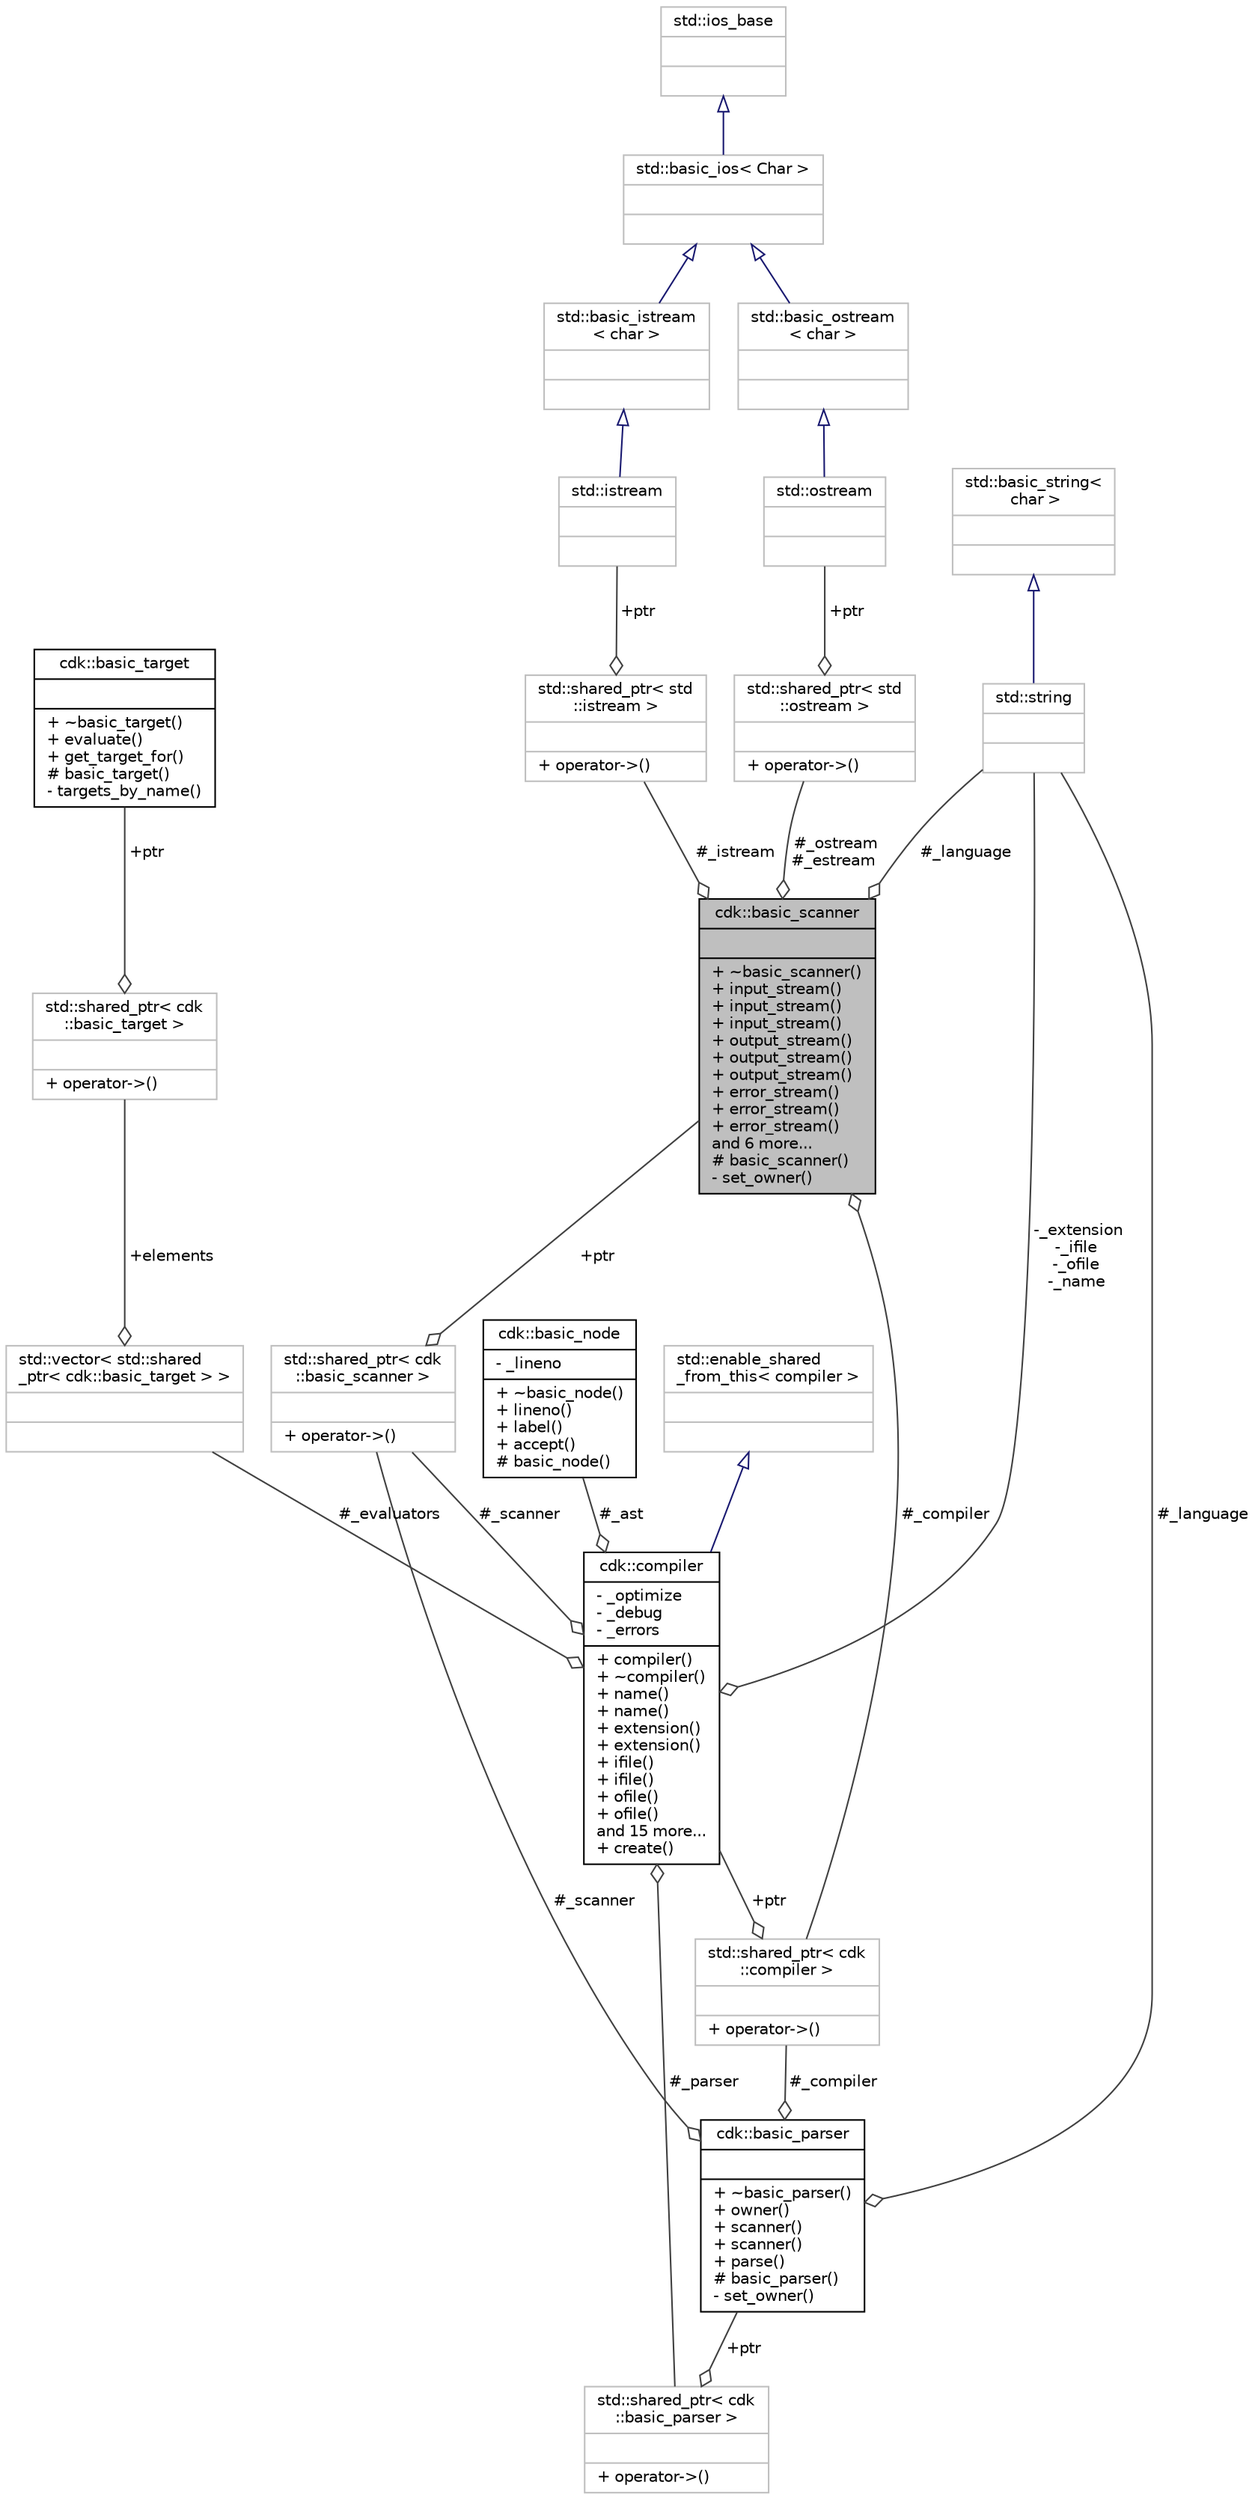 digraph "cdk::basic_scanner"
{
 // INTERACTIVE_SVG=YES
 // LATEX_PDF_SIZE
  edge [fontname="Helvetica",fontsize="10",labelfontname="Helvetica",labelfontsize="10"];
  node [fontname="Helvetica",fontsize="10",shape=record];
  Node1 [label="{cdk::basic_scanner\n||+ ~basic_scanner()\l+ input_stream()\l+ input_stream()\l+ input_stream()\l+ output_stream()\l+ output_stream()\l+ output_stream()\l+ error_stream()\l+ error_stream()\l+ error_stream()\land 6 more...\l# basic_scanner()\l- set_owner()\l}",height=0.2,width=0.4,color="black", fillcolor="grey75", style="filled", fontcolor="black",tooltip=" "];
  Node2 -> Node1 [color="grey25",fontsize="10",style="solid",label=" #_compiler" ,arrowhead="odiamond",fontname="Helvetica"];
  Node2 [label="{std::shared_ptr\< cdk\l::compiler \>\n||+ operator-\>()\l}",height=0.2,width=0.4,color="grey75", fillcolor="white", style="filled",tooltip=" "];
  Node3 -> Node2 [color="grey25",fontsize="10",style="solid",label=" +ptr" ,arrowhead="odiamond",fontname="Helvetica"];
  Node3 [label="{cdk::compiler\n|- _optimize\l- _debug\l- _errors\l|+ compiler()\l+ ~compiler()\l+ name()\l+ name()\l+ extension()\l+ extension()\l+ ifile()\l+ ifile()\l+ ofile()\l+ ofile()\land 15 more...\l+ create()\l}",height=0.2,width=0.4,color="black", fillcolor="white", style="filled",URL="$classcdk_1_1compiler.html",tooltip=" "];
  Node4 -> Node3 [dir="back",color="midnightblue",fontsize="10",style="solid",arrowtail="onormal",fontname="Helvetica"];
  Node4 [label="{std::enable_shared\l_from_this\< compiler \>\n||}",height=0.2,width=0.4,color="grey75", fillcolor="white", style="filled",tooltip=" "];
  Node5 -> Node3 [color="grey25",fontsize="10",style="solid",label=" #_ast" ,arrowhead="odiamond",fontname="Helvetica"];
  Node5 [label="{cdk::basic_node\n|- _lineno\l|+ ~basic_node()\l+ lineno()\l+ label()\l+ accept()\l# basic_node()\l}",height=0.2,width=0.4,color="black", fillcolor="white", style="filled",URL="$classcdk_1_1basic__node.html",tooltip=" "];
  Node6 -> Node3 [color="grey25",fontsize="10",style="solid",label=" #_parser" ,arrowhead="odiamond",fontname="Helvetica"];
  Node6 [label="{std::shared_ptr\< cdk\l::basic_parser \>\n||+ operator-\>()\l}",height=0.2,width=0.4,color="grey75", fillcolor="white", style="filled",tooltip=" "];
  Node7 -> Node6 [color="grey25",fontsize="10",style="solid",label=" +ptr" ,arrowhead="odiamond",fontname="Helvetica"];
  Node7 [label="{cdk::basic_parser\n||+ ~basic_parser()\l+ owner()\l+ scanner()\l+ scanner()\l+ parse()\l# basic_parser()\l- set_owner()\l}",height=0.2,width=0.4,color="black", fillcolor="white", style="filled",URL="$classcdk_1_1basic__parser.html",tooltip=" "];
  Node2 -> Node7 [color="grey25",fontsize="10",style="solid",label=" #_compiler" ,arrowhead="odiamond",fontname="Helvetica"];
  Node8 -> Node7 [color="grey25",fontsize="10",style="solid",label=" #_language" ,arrowhead="odiamond",fontname="Helvetica"];
  Node8 [label="{std::string\n||}",height=0.2,width=0.4,color="grey75", fillcolor="white", style="filled",tooltip="STL class."];
  Node9 -> Node8 [dir="back",color="midnightblue",fontsize="10",style="solid",arrowtail="onormal",fontname="Helvetica"];
  Node9 [label="{std::basic_string\<\l char \>\n||}",height=0.2,width=0.4,color="grey75", fillcolor="white", style="filled",tooltip="STL class."];
  Node10 -> Node7 [color="grey25",fontsize="10",style="solid",label=" #_scanner" ,arrowhead="odiamond",fontname="Helvetica"];
  Node10 [label="{std::shared_ptr\< cdk\l::basic_scanner \>\n||+ operator-\>()\l}",height=0.2,width=0.4,color="grey75", fillcolor="white", style="filled",tooltip=" "];
  Node1 -> Node10 [color="grey25",fontsize="10",style="solid",label=" +ptr" ,arrowhead="odiamond",fontname="Helvetica"];
  Node8 -> Node3 [color="grey25",fontsize="10",style="solid",label=" -_extension\n-_ifile\n-_ofile\n-_name" ,arrowhead="odiamond",fontname="Helvetica"];
  Node10 -> Node3 [color="grey25",fontsize="10",style="solid",label=" #_scanner" ,arrowhead="odiamond",fontname="Helvetica"];
  Node11 -> Node3 [color="grey25",fontsize="10",style="solid",label=" #_evaluators" ,arrowhead="odiamond",fontname="Helvetica"];
  Node11 [label="{std::vector\< std::shared\l_ptr\< cdk::basic_target \> \>\n||}",height=0.2,width=0.4,color="grey75", fillcolor="white", style="filled",tooltip=" "];
  Node12 -> Node11 [color="grey25",fontsize="10",style="solid",label=" +elements" ,arrowhead="odiamond",fontname="Helvetica"];
  Node12 [label="{std::shared_ptr\< cdk\l::basic_target \>\n||+ operator-\>()\l}",height=0.2,width=0.4,color="grey75", fillcolor="white", style="filled",tooltip=" "];
  Node13 -> Node12 [color="grey25",fontsize="10",style="solid",label=" +ptr" ,arrowhead="odiamond",fontname="Helvetica"];
  Node13 [label="{cdk::basic_target\n||+ ~basic_target()\l+ evaluate()\l+ get_target_for()\l# basic_target()\l- targets_by_name()\l}",height=0.2,width=0.4,color="black", fillcolor="white", style="filled",URL="$classcdk_1_1basic__target.html",tooltip=" "];
  Node14 -> Node1 [color="grey25",fontsize="10",style="solid",label=" #_ostream\n#_estream" ,arrowhead="odiamond",fontname="Helvetica"];
  Node14 [label="{std::shared_ptr\< std\l::ostream \>\n||+ operator-\>()\l}",height=0.2,width=0.4,color="grey75", fillcolor="white", style="filled",tooltip=" "];
  Node15 -> Node14 [color="grey25",fontsize="10",style="solid",label=" +ptr" ,arrowhead="odiamond",fontname="Helvetica"];
  Node15 [label="{std::ostream\n||}",height=0.2,width=0.4,color="grey75", fillcolor="white", style="filled",tooltip="STL class."];
  Node16 -> Node15 [dir="back",color="midnightblue",fontsize="10",style="solid",arrowtail="onormal",fontname="Helvetica"];
  Node16 [label="{std::basic_ostream\l\< char \>\n||}",height=0.2,width=0.4,color="grey75", fillcolor="white", style="filled",tooltip="STL class."];
  Node17 -> Node16 [dir="back",color="midnightblue",fontsize="10",style="solid",arrowtail="onormal",fontname="Helvetica"];
  Node17 [label="{std::basic_ios\< Char \>\n||}",height=0.2,width=0.4,color="grey75", fillcolor="white", style="filled",tooltip="STL class."];
  Node18 -> Node17 [dir="back",color="midnightblue",fontsize="10",style="solid",arrowtail="onormal",fontname="Helvetica"];
  Node18 [label="{std::ios_base\n||}",height=0.2,width=0.4,color="grey75", fillcolor="white", style="filled",tooltip="STL class."];
  Node8 -> Node1 [color="grey25",fontsize="10",style="solid",label=" #_language" ,arrowhead="odiamond",fontname="Helvetica"];
  Node19 -> Node1 [color="grey25",fontsize="10",style="solid",label=" #_istream" ,arrowhead="odiamond",fontname="Helvetica"];
  Node19 [label="{std::shared_ptr\< std\l::istream \>\n||+ operator-\>()\l}",height=0.2,width=0.4,color="grey75", fillcolor="white", style="filled",tooltip=" "];
  Node20 -> Node19 [color="grey25",fontsize="10",style="solid",label=" +ptr" ,arrowhead="odiamond",fontname="Helvetica"];
  Node20 [label="{std::istream\n||}",height=0.2,width=0.4,color="grey75", fillcolor="white", style="filled",tooltip="STL class."];
  Node21 -> Node20 [dir="back",color="midnightblue",fontsize="10",style="solid",arrowtail="onormal",fontname="Helvetica"];
  Node21 [label="{std::basic_istream\l\< char \>\n||}",height=0.2,width=0.4,color="grey75", fillcolor="white", style="filled",tooltip="STL class."];
  Node17 -> Node21 [dir="back",color="midnightblue",fontsize="10",style="solid",arrowtail="onormal",fontname="Helvetica"];
}
